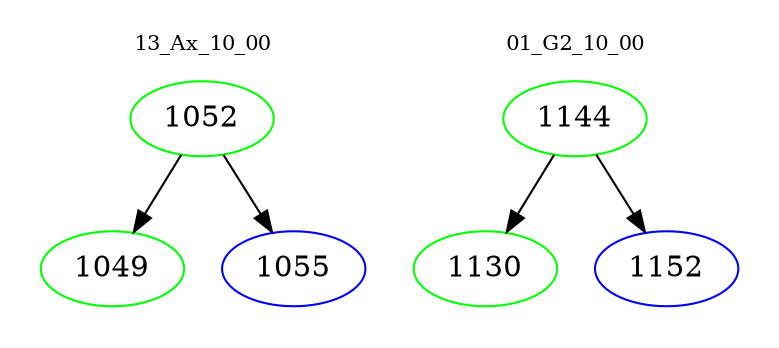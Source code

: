 digraph{
subgraph cluster_0 {
color = white
label = "13_Ax_10_00";
fontsize=10;
T0_1052 [label="1052", color="green"]
T0_1052 -> T0_1049 [color="black"]
T0_1049 [label="1049", color="green"]
T0_1052 -> T0_1055 [color="black"]
T0_1055 [label="1055", color="blue"]
}
subgraph cluster_1 {
color = white
label = "01_G2_10_00";
fontsize=10;
T1_1144 [label="1144", color="green"]
T1_1144 -> T1_1130 [color="black"]
T1_1130 [label="1130", color="green"]
T1_1144 -> T1_1152 [color="black"]
T1_1152 [label="1152", color="blue"]
}
}

